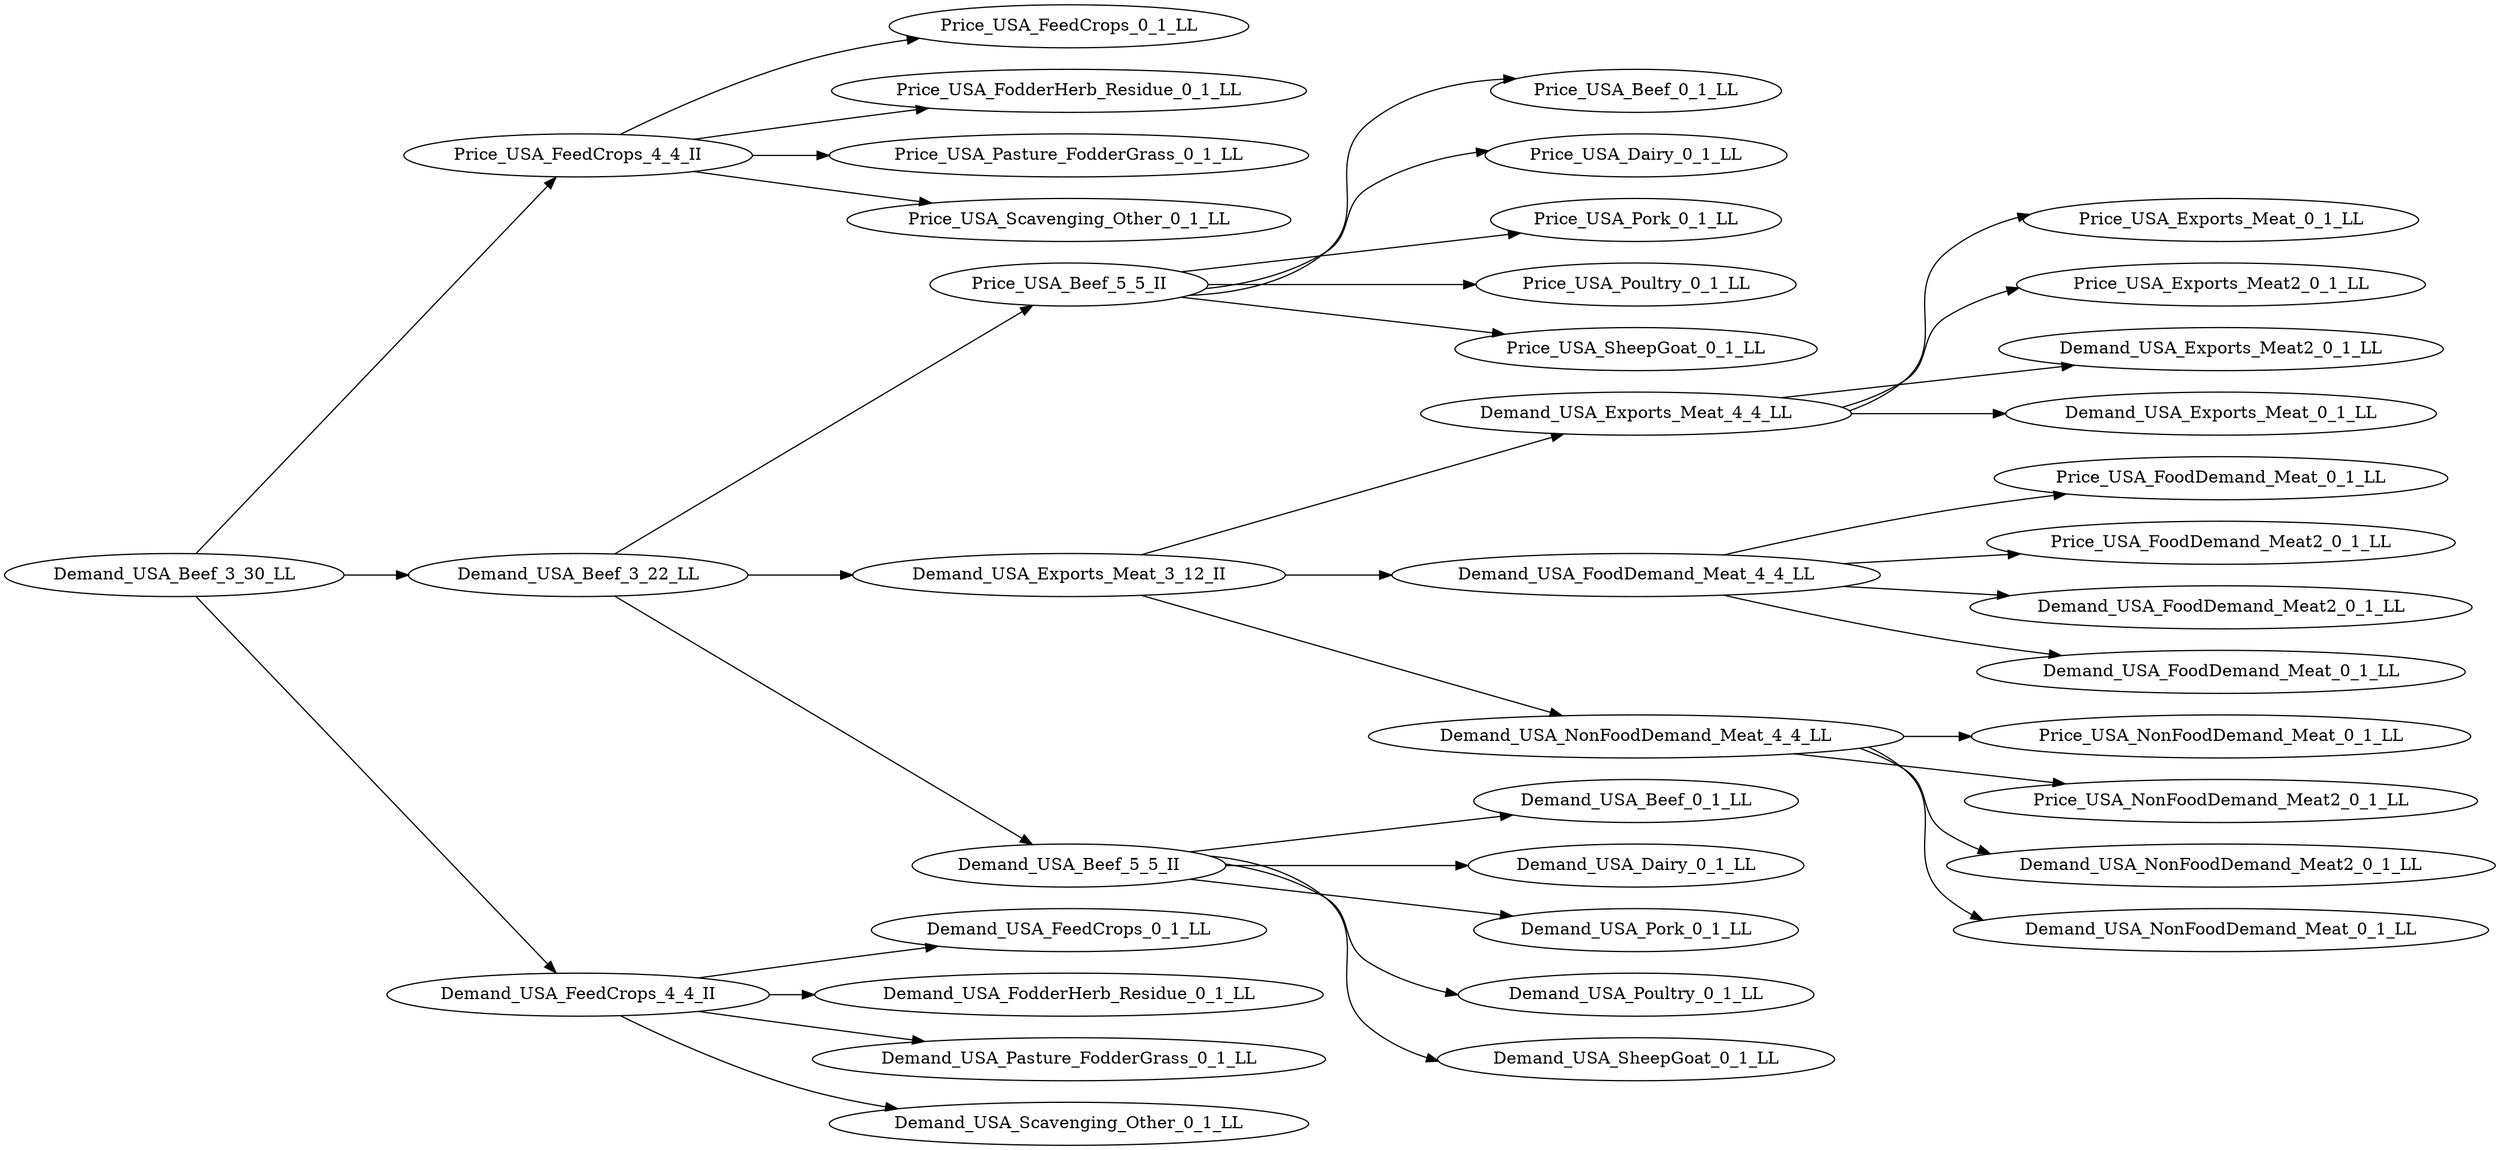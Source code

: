digraph ClanTree {
rankdir=LR
Demand_USA_Beef_3_30_LL -> Price_USA_FeedCrops_4_4_II;
Price_USA_FeedCrops_4_4_II -> Price_USA_FeedCrops_0_1_LL;
Price_USA_FeedCrops_4_4_II -> Price_USA_FodderHerb_Residue_0_1_LL;
Price_USA_FeedCrops_4_4_II -> Price_USA_Pasture_FodderGrass_0_1_LL;
Price_USA_FeedCrops_4_4_II -> Price_USA_Scavenging_Other_0_1_LL;
Demand_USA_Beef_3_30_LL -> Demand_USA_Beef_3_22_LL;
Demand_USA_Beef_3_22_LL -> Price_USA_Beef_5_5_II;
Price_USA_Beef_5_5_II -> Price_USA_Beef_0_1_LL;
Price_USA_Beef_5_5_II -> Price_USA_Dairy_0_1_LL;
Price_USA_Beef_5_5_II -> Price_USA_Pork_0_1_LL;
Price_USA_Beef_5_5_II -> Price_USA_Poultry_0_1_LL;
Price_USA_Beef_5_5_II -> Price_USA_SheepGoat_0_1_LL;
Demand_USA_Beef_3_22_LL -> Demand_USA_Exports_Meat_3_12_II;
Demand_USA_Exports_Meat_3_12_II -> Demand_USA_Exports_Meat_4_4_LL;
Demand_USA_Exports_Meat_4_4_LL -> Price_USA_Exports_Meat_0_1_LL;
Demand_USA_Exports_Meat_4_4_LL -> Price_USA_Exports_Meat2_0_1_LL;
Demand_USA_Exports_Meat_4_4_LL -> Demand_USA_Exports_Meat2_0_1_LL;
Demand_USA_Exports_Meat_4_4_LL -> Demand_USA_Exports_Meat_0_1_LL;
Demand_USA_Exports_Meat_3_12_II -> Demand_USA_FoodDemand_Meat_4_4_LL;
Demand_USA_FoodDemand_Meat_4_4_LL -> Price_USA_FoodDemand_Meat_0_1_LL;
Demand_USA_FoodDemand_Meat_4_4_LL -> Price_USA_FoodDemand_Meat2_0_1_LL;
Demand_USA_FoodDemand_Meat_4_4_LL -> Demand_USA_FoodDemand_Meat2_0_1_LL;
Demand_USA_FoodDemand_Meat_4_4_LL -> Demand_USA_FoodDemand_Meat_0_1_LL;
Demand_USA_Exports_Meat_3_12_II -> Demand_USA_NonFoodDemand_Meat_4_4_LL;
Demand_USA_NonFoodDemand_Meat_4_4_LL -> Price_USA_NonFoodDemand_Meat_0_1_LL;
Demand_USA_NonFoodDemand_Meat_4_4_LL -> Price_USA_NonFoodDemand_Meat2_0_1_LL;
Demand_USA_NonFoodDemand_Meat_4_4_LL -> Demand_USA_NonFoodDemand_Meat2_0_1_LL;
Demand_USA_NonFoodDemand_Meat_4_4_LL -> Demand_USA_NonFoodDemand_Meat_0_1_LL;
Demand_USA_Beef_3_22_LL -> Demand_USA_Beef_5_5_II;
Demand_USA_Beef_5_5_II -> Demand_USA_Beef_0_1_LL;
Demand_USA_Beef_5_5_II -> Demand_USA_Dairy_0_1_LL;
Demand_USA_Beef_5_5_II -> Demand_USA_Pork_0_1_LL;
Demand_USA_Beef_5_5_II -> Demand_USA_Poultry_0_1_LL;
Demand_USA_Beef_5_5_II -> Demand_USA_SheepGoat_0_1_LL;
Demand_USA_Beef_3_30_LL -> Demand_USA_FeedCrops_4_4_II;
Demand_USA_FeedCrops_4_4_II -> Demand_USA_FeedCrops_0_1_LL;
Demand_USA_FeedCrops_4_4_II -> Demand_USA_FodderHerb_Residue_0_1_LL;
Demand_USA_FeedCrops_4_4_II -> Demand_USA_Pasture_FodderGrass_0_1_LL;
Demand_USA_FeedCrops_4_4_II -> Demand_USA_Scavenging_Other_0_1_LL;
}
